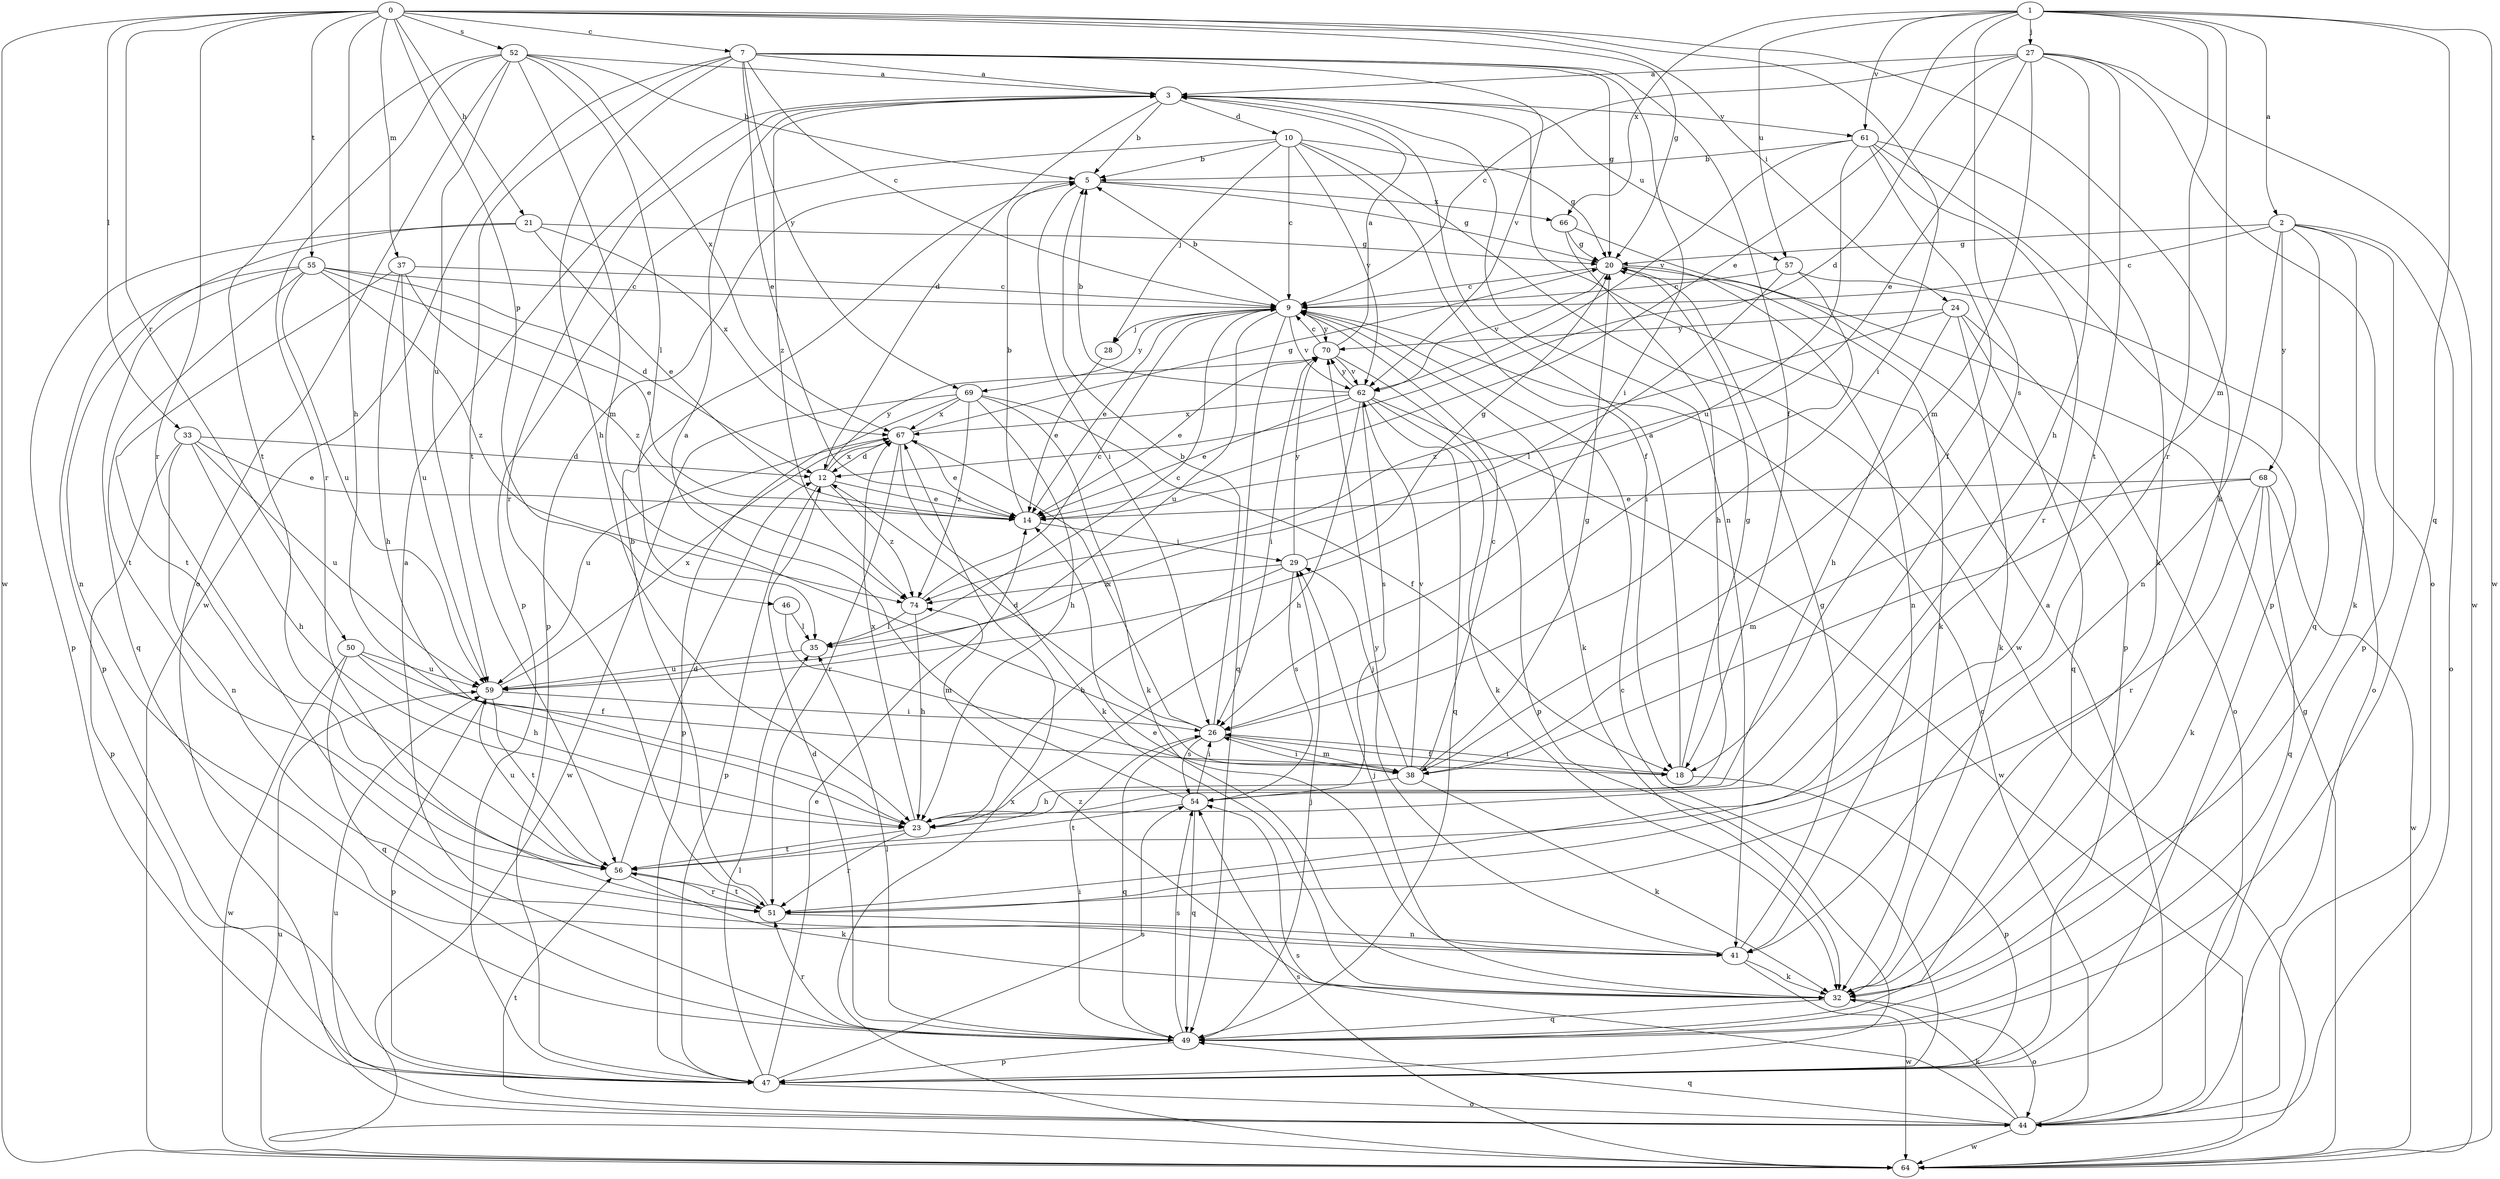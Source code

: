 strict digraph  {
0;
1;
2;
3;
5;
7;
9;
10;
12;
14;
18;
20;
21;
23;
24;
26;
27;
28;
29;
32;
33;
35;
37;
38;
41;
44;
46;
47;
49;
50;
51;
52;
54;
55;
56;
57;
59;
61;
62;
64;
66;
67;
68;
69;
70;
74;
0 -> 7  [label=c];
0 -> 20  [label=g];
0 -> 21  [label=h];
0 -> 23  [label=h];
0 -> 24  [label=i];
0 -> 26  [label=i];
0 -> 32  [label=k];
0 -> 33  [label=l];
0 -> 37  [label=m];
0 -> 46  [label=p];
0 -> 50  [label=r];
0 -> 51  [label=r];
0 -> 52  [label=s];
0 -> 55  [label=t];
0 -> 64  [label=w];
1 -> 2  [label=a];
1 -> 14  [label=e];
1 -> 27  [label=j];
1 -> 38  [label=m];
1 -> 49  [label=q];
1 -> 51  [label=r];
1 -> 54  [label=s];
1 -> 57  [label=u];
1 -> 61  [label=v];
1 -> 64  [label=w];
1 -> 66  [label=x];
2 -> 9  [label=c];
2 -> 20  [label=g];
2 -> 32  [label=k];
2 -> 41  [label=n];
2 -> 44  [label=o];
2 -> 47  [label=p];
2 -> 49  [label=q];
2 -> 68  [label=y];
3 -> 5  [label=b];
3 -> 10  [label=d];
3 -> 12  [label=d];
3 -> 41  [label=n];
3 -> 51  [label=r];
3 -> 57  [label=u];
3 -> 61  [label=v];
3 -> 74  [label=z];
5 -> 20  [label=g];
5 -> 26  [label=i];
5 -> 47  [label=p];
5 -> 66  [label=x];
7 -> 3  [label=a];
7 -> 9  [label=c];
7 -> 14  [label=e];
7 -> 18  [label=f];
7 -> 20  [label=g];
7 -> 23  [label=h];
7 -> 26  [label=i];
7 -> 56  [label=t];
7 -> 62  [label=v];
7 -> 64  [label=w];
7 -> 69  [label=y];
9 -> 5  [label=b];
9 -> 14  [label=e];
9 -> 28  [label=j];
9 -> 32  [label=k];
9 -> 49  [label=q];
9 -> 59  [label=u];
9 -> 62  [label=v];
9 -> 69  [label=y];
9 -> 70  [label=y];
10 -> 5  [label=b];
10 -> 9  [label=c];
10 -> 18  [label=f];
10 -> 20  [label=g];
10 -> 28  [label=j];
10 -> 47  [label=p];
10 -> 62  [label=v];
10 -> 64  [label=w];
12 -> 14  [label=e];
12 -> 47  [label=p];
12 -> 67  [label=x];
12 -> 70  [label=y];
12 -> 74  [label=z];
14 -> 5  [label=b];
14 -> 29  [label=j];
18 -> 3  [label=a];
18 -> 20  [label=g];
18 -> 26  [label=i];
18 -> 47  [label=p];
20 -> 9  [label=c];
20 -> 32  [label=k];
20 -> 41  [label=n];
20 -> 62  [label=v];
21 -> 14  [label=e];
21 -> 20  [label=g];
21 -> 41  [label=n];
21 -> 47  [label=p];
21 -> 67  [label=x];
23 -> 51  [label=r];
23 -> 56  [label=t];
23 -> 67  [label=x];
24 -> 23  [label=h];
24 -> 32  [label=k];
24 -> 44  [label=o];
24 -> 49  [label=q];
24 -> 70  [label=y];
24 -> 74  [label=z];
26 -> 5  [label=b];
26 -> 12  [label=d];
26 -> 18  [label=f];
26 -> 38  [label=m];
26 -> 49  [label=q];
26 -> 54  [label=s];
26 -> 67  [label=x];
27 -> 3  [label=a];
27 -> 9  [label=c];
27 -> 12  [label=d];
27 -> 14  [label=e];
27 -> 23  [label=h];
27 -> 38  [label=m];
27 -> 44  [label=o];
27 -> 56  [label=t];
27 -> 64  [label=w];
28 -> 14  [label=e];
29 -> 20  [label=g];
29 -> 23  [label=h];
29 -> 54  [label=s];
29 -> 70  [label=y];
29 -> 74  [label=z];
32 -> 29  [label=j];
32 -> 44  [label=o];
32 -> 49  [label=q];
32 -> 74  [label=z];
33 -> 12  [label=d];
33 -> 14  [label=e];
33 -> 23  [label=h];
33 -> 41  [label=n];
33 -> 47  [label=p];
33 -> 59  [label=u];
35 -> 9  [label=c];
35 -> 59  [label=u];
37 -> 9  [label=c];
37 -> 23  [label=h];
37 -> 56  [label=t];
37 -> 59  [label=u];
37 -> 74  [label=z];
38 -> 9  [label=c];
38 -> 20  [label=g];
38 -> 23  [label=h];
38 -> 26  [label=i];
38 -> 29  [label=j];
38 -> 32  [label=k];
38 -> 62  [label=v];
41 -> 14  [label=e];
41 -> 20  [label=g];
41 -> 32  [label=k];
41 -> 64  [label=w];
41 -> 70  [label=y];
44 -> 3  [label=a];
44 -> 9  [label=c];
44 -> 32  [label=k];
44 -> 49  [label=q];
44 -> 54  [label=s];
44 -> 56  [label=t];
44 -> 59  [label=u];
44 -> 64  [label=w];
46 -> 35  [label=l];
46 -> 38  [label=m];
47 -> 9  [label=c];
47 -> 14  [label=e];
47 -> 35  [label=l];
47 -> 44  [label=o];
47 -> 54  [label=s];
49 -> 3  [label=a];
49 -> 12  [label=d];
49 -> 26  [label=i];
49 -> 29  [label=j];
49 -> 35  [label=l];
49 -> 47  [label=p];
49 -> 51  [label=r];
49 -> 54  [label=s];
50 -> 18  [label=f];
50 -> 23  [label=h];
50 -> 49  [label=q];
50 -> 59  [label=u];
50 -> 64  [label=w];
51 -> 5  [label=b];
51 -> 41  [label=n];
51 -> 56  [label=t];
52 -> 3  [label=a];
52 -> 5  [label=b];
52 -> 35  [label=l];
52 -> 38  [label=m];
52 -> 44  [label=o];
52 -> 51  [label=r];
52 -> 56  [label=t];
52 -> 59  [label=u];
52 -> 67  [label=x];
54 -> 3  [label=a];
54 -> 26  [label=i];
54 -> 49  [label=q];
54 -> 56  [label=t];
55 -> 9  [label=c];
55 -> 12  [label=d];
55 -> 14  [label=e];
55 -> 47  [label=p];
55 -> 49  [label=q];
55 -> 56  [label=t];
55 -> 59  [label=u];
55 -> 74  [label=z];
56 -> 12  [label=d];
56 -> 32  [label=k];
56 -> 51  [label=r];
56 -> 59  [label=u];
57 -> 9  [label=c];
57 -> 26  [label=i];
57 -> 35  [label=l];
57 -> 44  [label=o];
59 -> 26  [label=i];
59 -> 47  [label=p];
59 -> 56  [label=t];
59 -> 67  [label=x];
61 -> 5  [label=b];
61 -> 18  [label=f];
61 -> 32  [label=k];
61 -> 47  [label=p];
61 -> 51  [label=r];
61 -> 59  [label=u];
61 -> 62  [label=v];
62 -> 5  [label=b];
62 -> 14  [label=e];
62 -> 23  [label=h];
62 -> 32  [label=k];
62 -> 49  [label=q];
62 -> 54  [label=s];
62 -> 64  [label=w];
62 -> 67  [label=x];
62 -> 70  [label=y];
64 -> 20  [label=g];
64 -> 54  [label=s];
64 -> 59  [label=u];
64 -> 67  [label=x];
66 -> 20  [label=g];
66 -> 23  [label=h];
66 -> 47  [label=p];
67 -> 12  [label=d];
67 -> 14  [label=e];
67 -> 20  [label=g];
67 -> 32  [label=k];
67 -> 51  [label=r];
67 -> 59  [label=u];
68 -> 14  [label=e];
68 -> 32  [label=k];
68 -> 38  [label=m];
68 -> 49  [label=q];
68 -> 51  [label=r];
68 -> 64  [label=w];
69 -> 18  [label=f];
69 -> 23  [label=h];
69 -> 32  [label=k];
69 -> 47  [label=p];
69 -> 64  [label=w];
69 -> 67  [label=x];
69 -> 74  [label=z];
70 -> 3  [label=a];
70 -> 9  [label=c];
70 -> 14  [label=e];
70 -> 26  [label=i];
70 -> 47  [label=p];
70 -> 62  [label=v];
74 -> 9  [label=c];
74 -> 23  [label=h];
74 -> 35  [label=l];
}
